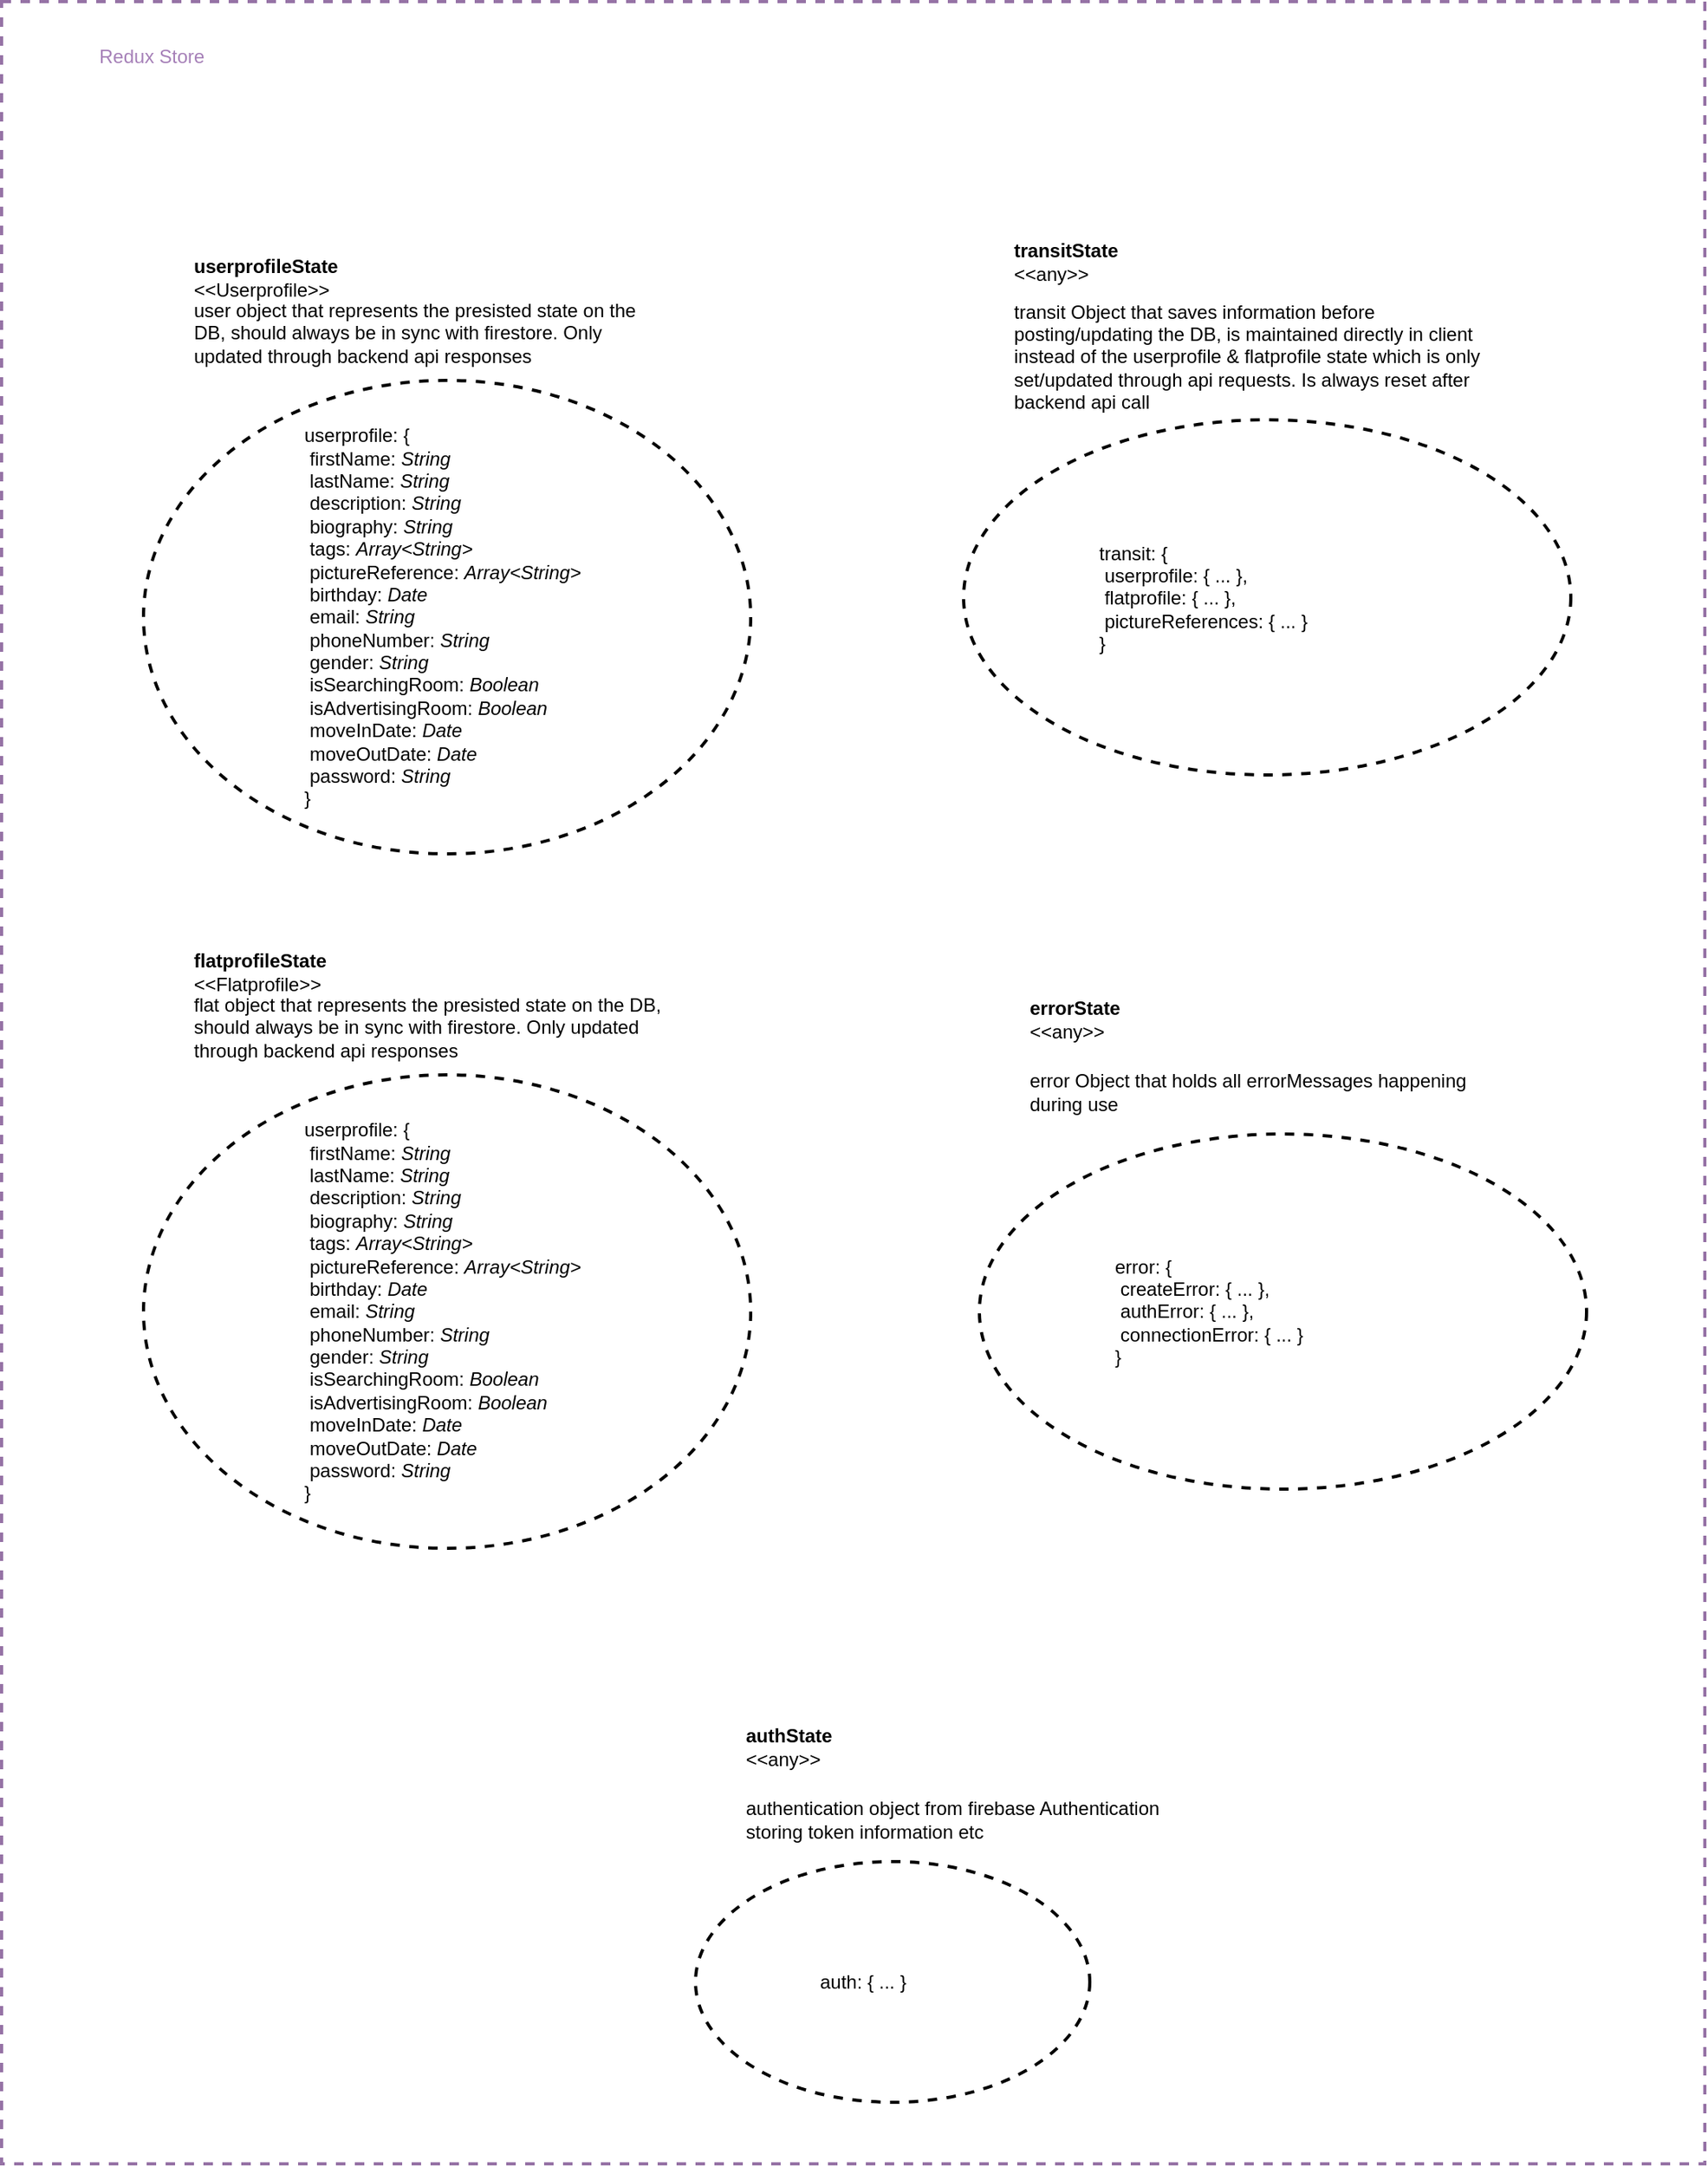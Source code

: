 <mxfile version="17.4.5" type="github">
  <diagram id="LpC_mYqOw3zMSjC3XxB5" name="Page-1">
    <mxGraphModel dx="541" dy="1284" grid="1" gridSize="10" guides="1" tooltips="1" connect="1" arrows="1" fold="1" page="1" pageScale="1" pageWidth="583" pageHeight="827" math="0" shadow="0">
      <root>
        <mxCell id="0" />
        <mxCell id="1" parent="0" />
        <mxCell id="QjSxIlXuMoYWdkUnr7uK-2" value="" style="rounded=0;whiteSpace=wrap;html=1;fillColor=none;strokeWidth=2;dashed=1;strokeColor=#9673a6;" vertex="1" parent="1">
          <mxGeometry x="40" y="120" width="1080" height="1370" as="geometry" />
        </mxCell>
        <mxCell id="QjSxIlXuMoYWdkUnr7uK-17" value="" style="ellipse;whiteSpace=wrap;html=1;dashed=1;fontColor=#A680B8;strokeWidth=2;fillColor=none;" vertex="1" parent="1">
          <mxGeometry x="650" y="385" width="385" height="225" as="geometry" />
        </mxCell>
        <mxCell id="QjSxIlXuMoYWdkUnr7uK-1" value="" style="shape=image;html=1;verticalAlign=top;verticalLabelPosition=bottom;labelBackgroundColor=#ffffff;imageAspect=0;aspect=fixed;image=https://cdn2.iconfinder.com/data/icons/boxicons-logos/24/bxl-redux-128.png;fillColor=none;strokeColor=#9673a6;fontColor=#A680B8;" vertex="1" parent="1">
          <mxGeometry x="60" y="130" width="40" height="40" as="geometry" />
        </mxCell>
        <mxCell id="QjSxIlXuMoYWdkUnr7uK-3" value="Redux Store" style="text;html=1;strokeColor=none;fillColor=none;align=left;verticalAlign=middle;whiteSpace=wrap;rounded=0;dashed=1;fontColor=#A680B8;" vertex="1" parent="1">
          <mxGeometry x="100" y="140" width="100" height="30" as="geometry" />
        </mxCell>
        <mxCell id="QjSxIlXuMoYWdkUnr7uK-4" value="" style="ellipse;whiteSpace=wrap;html=1;dashed=1;fontColor=#A680B8;strokeWidth=2;fillColor=none;" vertex="1" parent="1">
          <mxGeometry x="130" y="360" width="385" height="300" as="geometry" />
        </mxCell>
        <mxCell id="QjSxIlXuMoYWdkUnr7uK-5" value="&lt;div align=&quot;left&quot;&gt;&lt;b&gt;userprofileState&lt;/b&gt;&lt;/div&gt;&lt;div align=&quot;left&quot;&gt;&amp;lt;&amp;lt;Userprofile&amp;gt;&amp;gt;&lt;br&gt;&lt;/div&gt;" style="text;html=1;strokeColor=none;fillColor=none;align=left;verticalAlign=middle;whiteSpace=wrap;rounded=0;dashed=1;fontColor=#000000;" vertex="1" parent="1">
          <mxGeometry x="160" y="280" width="100" height="30" as="geometry" />
        </mxCell>
        <mxCell id="QjSxIlXuMoYWdkUnr7uK-6" value="&lt;div align=&quot;left&quot;&gt;user object that represents the presisted state on the DB, should always be in sync with firestore. Only updated through backend api responses&lt;br&gt;&lt;/div&gt;" style="text;html=1;strokeColor=none;fillColor=none;align=left;verticalAlign=middle;whiteSpace=wrap;rounded=0;dashed=1;fontColor=#000000;" vertex="1" parent="1">
          <mxGeometry x="160" y="310" width="300" height="40" as="geometry" />
        </mxCell>
        <mxCell id="QjSxIlXuMoYWdkUnr7uK-9" value="&lt;div align=&quot;left&quot;&gt;userprofile: {&lt;span&gt;&lt;/span&gt;&lt;br&gt;&lt;/div&gt;&lt;div align=&quot;left&quot;&gt;&lt;span style=&quot;white-space: pre&quot;&gt;	&lt;/span&gt;firstName: &lt;i&gt;String&lt;/i&gt;&lt;/div&gt;&lt;div align=&quot;left&quot;&gt;&lt;span style=&quot;white-space: pre&quot;&gt;	&lt;/span&gt;lastName: &lt;i&gt;String&lt;span&gt;&lt;/span&gt;&lt;/i&gt;&lt;br&gt;&lt;/div&gt;&lt;div align=&quot;left&quot;&gt;&lt;span style=&quot;white-space: pre&quot;&gt;	&lt;/span&gt;description: &lt;i&gt;String&lt;/i&gt;&lt;/div&gt;&lt;div align=&quot;left&quot;&gt;&lt;span style=&quot;white-space: pre&quot;&gt;	&lt;/span&gt;biography: &lt;i&gt;String&lt;/i&gt;&lt;/div&gt;&lt;div align=&quot;left&quot;&gt;&lt;span style=&quot;white-space: pre&quot;&gt;	&lt;/span&gt;tags: &lt;i&gt;Array&amp;lt;String&amp;gt;&lt;/i&gt;&lt;/div&gt;&lt;div align=&quot;left&quot;&gt;&lt;span style=&quot;white-space: pre&quot;&gt;	&lt;/span&gt;pictureReference: &lt;i&gt;Array&amp;lt;String&amp;gt;&lt;/i&gt;&lt;/div&gt;&lt;div align=&quot;left&quot;&gt;&lt;span style=&quot;white-space: pre&quot;&gt;	&lt;/span&gt;birthday: &lt;i&gt;Date&lt;/i&gt;&lt;/div&gt;&lt;div align=&quot;left&quot;&gt;&lt;span style=&quot;white-space: pre&quot;&gt;	&lt;/span&gt;email: &lt;i&gt;String&lt;/i&gt;&lt;/div&gt;&lt;div align=&quot;left&quot;&gt;&lt;span style=&quot;white-space: pre&quot;&gt;	&lt;/span&gt;phoneNumber: &lt;i&gt;String&lt;/i&gt;&lt;/div&gt;&lt;div align=&quot;left&quot;&gt;&lt;span style=&quot;white-space: pre&quot;&gt;	&lt;/span&gt;gender: &lt;i&gt;String&lt;/i&gt;&lt;/div&gt;&lt;div align=&quot;left&quot;&gt;&lt;span style=&quot;white-space: pre&quot;&gt;	&lt;/span&gt;isSearchingRoom: &lt;i&gt;Boolean&lt;/i&gt;&lt;/div&gt;&lt;div align=&quot;left&quot;&gt;&lt;span style=&quot;white-space: pre&quot;&gt;	&lt;/span&gt;isAdvertisingRoom: &lt;i&gt;Boolean&lt;/i&gt;&lt;/div&gt;&lt;div align=&quot;left&quot;&gt;&lt;span style=&quot;white-space: pre&quot;&gt;	&lt;/span&gt;moveInDate: &lt;i&gt;Date&lt;/i&gt;&lt;/div&gt;&lt;div align=&quot;left&quot;&gt;&lt;span style=&quot;white-space: pre&quot;&gt;	&lt;/span&gt;moveOutDate: &lt;i&gt;Date&lt;/i&gt;&lt;/div&gt;&lt;div align=&quot;left&quot;&gt;&lt;span style=&quot;white-space: pre&quot;&gt;	&lt;/span&gt;password: &lt;i&gt;String&lt;/i&gt;&lt;br&gt;&lt;/div&gt;&lt;div align=&quot;left&quot;&gt;}&lt;/div&gt;" style="text;html=1;strokeColor=none;fillColor=none;align=left;verticalAlign=middle;whiteSpace=wrap;rounded=0;dashed=1;fontColor=#000000;" vertex="1" parent="1">
          <mxGeometry x="230" y="360" width="220" height="300" as="geometry" />
        </mxCell>
        <mxCell id="QjSxIlXuMoYWdkUnr7uK-10" value="" style="ellipse;whiteSpace=wrap;html=1;dashed=1;fontColor=#A680B8;strokeWidth=2;fillColor=none;" vertex="1" parent="1">
          <mxGeometry x="130" y="800" width="385" height="300" as="geometry" />
        </mxCell>
        <mxCell id="QjSxIlXuMoYWdkUnr7uK-11" value="&lt;div align=&quot;left&quot;&gt;&lt;b&gt;flatprofileState&lt;/b&gt;&lt;/div&gt;&lt;div align=&quot;left&quot;&gt;&amp;lt;&amp;lt;Flatprofile&amp;gt;&amp;gt;&lt;br&gt;&lt;/div&gt;" style="text;html=1;strokeColor=none;fillColor=none;align=left;verticalAlign=middle;whiteSpace=wrap;rounded=0;dashed=1;fontColor=#000000;" vertex="1" parent="1">
          <mxGeometry x="160" y="720" width="100" height="30" as="geometry" />
        </mxCell>
        <mxCell id="QjSxIlXuMoYWdkUnr7uK-12" value="&lt;div align=&quot;left&quot;&gt;flat object that represents the presisted state on the DB, should always be in sync with firestore. Only updated through backend api responses&lt;br&gt;&lt;/div&gt;" style="text;html=1;strokeColor=none;fillColor=none;align=left;verticalAlign=middle;whiteSpace=wrap;rounded=0;dashed=1;fontColor=#000000;" vertex="1" parent="1">
          <mxGeometry x="160" y="750" width="300" height="40" as="geometry" />
        </mxCell>
        <mxCell id="QjSxIlXuMoYWdkUnr7uK-13" value="&lt;div align=&quot;left&quot;&gt;userprofile: {&lt;span&gt;&lt;/span&gt;&lt;br&gt;&lt;/div&gt;&lt;div align=&quot;left&quot;&gt;&lt;span style=&quot;white-space: pre&quot;&gt;	&lt;/span&gt;firstName: &lt;i&gt;String&lt;/i&gt;&lt;/div&gt;&lt;div align=&quot;left&quot;&gt;&lt;span style=&quot;white-space: pre&quot;&gt;	&lt;/span&gt;lastName: &lt;i&gt;String&lt;span&gt;&lt;/span&gt;&lt;/i&gt;&lt;br&gt;&lt;/div&gt;&lt;div align=&quot;left&quot;&gt;&lt;span style=&quot;white-space: pre&quot;&gt;	&lt;/span&gt;description: &lt;i&gt;String&lt;/i&gt;&lt;/div&gt;&lt;div align=&quot;left&quot;&gt;&lt;span style=&quot;white-space: pre&quot;&gt;	&lt;/span&gt;biography: &lt;i&gt;String&lt;/i&gt;&lt;/div&gt;&lt;div align=&quot;left&quot;&gt;&lt;span style=&quot;white-space: pre&quot;&gt;	&lt;/span&gt;tags: &lt;i&gt;Array&amp;lt;String&amp;gt;&lt;/i&gt;&lt;/div&gt;&lt;div align=&quot;left&quot;&gt;&lt;span style=&quot;white-space: pre&quot;&gt;	&lt;/span&gt;pictureReference: &lt;i&gt;Array&amp;lt;String&amp;gt;&lt;/i&gt;&lt;/div&gt;&lt;div align=&quot;left&quot;&gt;&lt;span style=&quot;white-space: pre&quot;&gt;	&lt;/span&gt;birthday: &lt;i&gt;Date&lt;/i&gt;&lt;/div&gt;&lt;div align=&quot;left&quot;&gt;&lt;span style=&quot;white-space: pre&quot;&gt;	&lt;/span&gt;email: &lt;i&gt;String&lt;/i&gt;&lt;/div&gt;&lt;div align=&quot;left&quot;&gt;&lt;span style=&quot;white-space: pre&quot;&gt;	&lt;/span&gt;phoneNumber: &lt;i&gt;String&lt;/i&gt;&lt;/div&gt;&lt;div align=&quot;left&quot;&gt;&lt;span style=&quot;white-space: pre&quot;&gt;	&lt;/span&gt;gender: &lt;i&gt;String&lt;/i&gt;&lt;/div&gt;&lt;div align=&quot;left&quot;&gt;&lt;span style=&quot;white-space: pre&quot;&gt;	&lt;/span&gt;isSearchingRoom: &lt;i&gt;Boolean&lt;/i&gt;&lt;/div&gt;&lt;div align=&quot;left&quot;&gt;&lt;span style=&quot;white-space: pre&quot;&gt;	&lt;/span&gt;isAdvertisingRoom: &lt;i&gt;Boolean&lt;/i&gt;&lt;/div&gt;&lt;div align=&quot;left&quot;&gt;&lt;span style=&quot;white-space: pre&quot;&gt;	&lt;/span&gt;moveInDate: &lt;i&gt;Date&lt;/i&gt;&lt;/div&gt;&lt;div align=&quot;left&quot;&gt;&lt;span style=&quot;white-space: pre&quot;&gt;	&lt;/span&gt;moveOutDate: &lt;i&gt;Date&lt;/i&gt;&lt;/div&gt;&lt;div align=&quot;left&quot;&gt;&lt;span style=&quot;white-space: pre&quot;&gt;	&lt;/span&gt;password: &lt;i&gt;String&lt;/i&gt;&lt;br&gt;&lt;/div&gt;&lt;div align=&quot;left&quot;&gt;}&lt;/div&gt;" style="text;html=1;strokeColor=none;fillColor=none;align=left;verticalAlign=middle;whiteSpace=wrap;rounded=0;dashed=1;fontColor=#000000;" vertex="1" parent="1">
          <mxGeometry x="230" y="800" width="220" height="300" as="geometry" />
        </mxCell>
        <mxCell id="QjSxIlXuMoYWdkUnr7uK-14" value="&lt;div align=&quot;left&quot;&gt;&lt;b&gt;transitState&lt;/b&gt;&lt;/div&gt;&lt;div align=&quot;left&quot;&gt;&amp;lt;&amp;lt;any&amp;gt;&amp;gt;&lt;br&gt;&lt;/div&gt;" style="text;html=1;strokeColor=none;fillColor=none;align=left;verticalAlign=middle;whiteSpace=wrap;rounded=0;dashed=1;fontColor=#000000;" vertex="1" parent="1">
          <mxGeometry x="680" y="270" width="100" height="30" as="geometry" />
        </mxCell>
        <mxCell id="QjSxIlXuMoYWdkUnr7uK-15" value="&lt;div align=&quot;left&quot;&gt;transit Object that saves information before posting/updating the DB, is maintained directly in client instead of the userprofile &amp;amp; flatprofile state which is only set/updated through api requests. Is always reset after backend api call&lt;br&gt;&lt;/div&gt;" style="text;html=1;strokeColor=none;fillColor=none;align=left;verticalAlign=middle;whiteSpace=wrap;rounded=0;dashed=1;fontColor=#000000;" vertex="1" parent="1">
          <mxGeometry x="680" y="300" width="300" height="90" as="geometry" />
        </mxCell>
        <mxCell id="QjSxIlXuMoYWdkUnr7uK-16" value="&lt;div align=&quot;left&quot;&gt;transit: {&lt;/div&gt;&lt;div align=&quot;left&quot;&gt;&lt;span style=&quot;white-space: pre&quot;&gt;	&lt;/span&gt;userprofile: { ... },&lt;/div&gt;&lt;div align=&quot;left&quot;&gt;&lt;span style=&quot;white-space: pre&quot;&gt;	&lt;/span&gt;flatprofile: { ... },&lt;/div&gt;&lt;div align=&quot;left&quot;&gt;&lt;span style=&quot;white-space: pre&quot;&gt;	&lt;/span&gt;pictureReferences: { ... }&lt;br&gt;&lt;/div&gt;&lt;div align=&quot;left&quot;&gt;}&lt;/div&gt;" style="text;html=1;strokeColor=none;fillColor=none;align=left;verticalAlign=middle;whiteSpace=wrap;rounded=0;dashed=1;fontColor=#000000;" vertex="1" parent="1">
          <mxGeometry x="734" y="422.5" width="217" height="150" as="geometry" />
        </mxCell>
        <mxCell id="QjSxIlXuMoYWdkUnr7uK-19" value="" style="ellipse;whiteSpace=wrap;html=1;dashed=1;fontColor=#A680B8;strokeWidth=2;fillColor=none;" vertex="1" parent="1">
          <mxGeometry x="660" y="837.5" width="385" height="225" as="geometry" />
        </mxCell>
        <mxCell id="QjSxIlXuMoYWdkUnr7uK-20" value="&lt;div align=&quot;left&quot;&gt;&lt;b&gt;errorState&lt;/b&gt;&lt;/div&gt;&lt;div align=&quot;left&quot;&gt;&amp;lt;&amp;lt;any&amp;gt;&amp;gt;&lt;br&gt;&lt;/div&gt;" style="text;html=1;strokeColor=none;fillColor=none;align=left;verticalAlign=middle;whiteSpace=wrap;rounded=0;dashed=1;fontColor=#000000;" vertex="1" parent="1">
          <mxGeometry x="690" y="750" width="100" height="30" as="geometry" />
        </mxCell>
        <mxCell id="QjSxIlXuMoYWdkUnr7uK-21" value="&lt;div align=&quot;left&quot;&gt;error Object that holds all errorMessages happening during use&lt;br&gt;&lt;/div&gt;" style="text;html=1;strokeColor=none;fillColor=none;align=left;verticalAlign=middle;whiteSpace=wrap;rounded=0;dashed=1;fontColor=#000000;" vertex="1" parent="1">
          <mxGeometry x="690" y="780" width="300" height="62.5" as="geometry" />
        </mxCell>
        <mxCell id="QjSxIlXuMoYWdkUnr7uK-22" value="&lt;div align=&quot;left&quot;&gt;error: {&lt;/div&gt;&lt;div align=&quot;left&quot;&gt;&lt;span style=&quot;white-space: pre&quot;&gt;	createError&lt;/span&gt;: { ... },&lt;/div&gt;&lt;div align=&quot;left&quot;&gt;&lt;span style=&quot;white-space: pre&quot;&gt;	&lt;/span&gt;authError: { ... },&lt;/div&gt;&lt;div align=&quot;left&quot;&gt;&lt;span style=&quot;white-space: pre&quot;&gt;	&lt;/span&gt;connectionError: { ... }&lt;br&gt;&lt;/div&gt;&lt;div align=&quot;left&quot;&gt;}&lt;/div&gt;" style="text;html=1;strokeColor=none;fillColor=none;align=left;verticalAlign=middle;whiteSpace=wrap;rounded=0;dashed=1;fontColor=#000000;" vertex="1" parent="1">
          <mxGeometry x="744" y="875" width="217" height="150" as="geometry" />
        </mxCell>
        <mxCell id="QjSxIlXuMoYWdkUnr7uK-23" value="&lt;div align=&quot;left&quot;&gt;&lt;b&gt;authState&lt;/b&gt;&lt;/div&gt;&lt;div align=&quot;left&quot;&gt;&amp;lt;&amp;lt;any&amp;gt;&amp;gt;&lt;br&gt;&lt;/div&gt;" style="text;html=1;strokeColor=none;fillColor=none;align=left;verticalAlign=middle;whiteSpace=wrap;rounded=0;dashed=1;fontColor=#000000;" vertex="1" parent="1">
          <mxGeometry x="510" y="1211" width="100" height="30" as="geometry" />
        </mxCell>
        <mxCell id="QjSxIlXuMoYWdkUnr7uK-24" value="authentication object from firebase Authentication storing token information etc" style="text;html=1;strokeColor=none;fillColor=none;align=left;verticalAlign=middle;whiteSpace=wrap;rounded=0;dashed=1;fontColor=#000000;" vertex="1" parent="1">
          <mxGeometry x="510" y="1241" width="300" height="62.5" as="geometry" />
        </mxCell>
        <mxCell id="QjSxIlXuMoYWdkUnr7uK-25" value="" style="ellipse;whiteSpace=wrap;html=1;dashed=1;fontColor=#A680B8;strokeWidth=2;fillColor=none;" vertex="1" parent="1">
          <mxGeometry x="480" y="1298.5" width="250" height="152.5" as="geometry" />
        </mxCell>
        <mxCell id="QjSxIlXuMoYWdkUnr7uK-26" value="&lt;div align=&quot;left&quot;&gt;auth: {&lt;span style=&quot;white-space: pre&quot;&gt; ... &lt;/span&gt;}&lt;/div&gt;" style="text;html=1;strokeColor=none;fillColor=none;align=left;verticalAlign=middle;whiteSpace=wrap;rounded=0;dashed=1;fontColor=#000000;" vertex="1" parent="1">
          <mxGeometry x="557" y="1332.25" width="96" height="85" as="geometry" />
        </mxCell>
      </root>
    </mxGraphModel>
  </diagram>
</mxfile>
